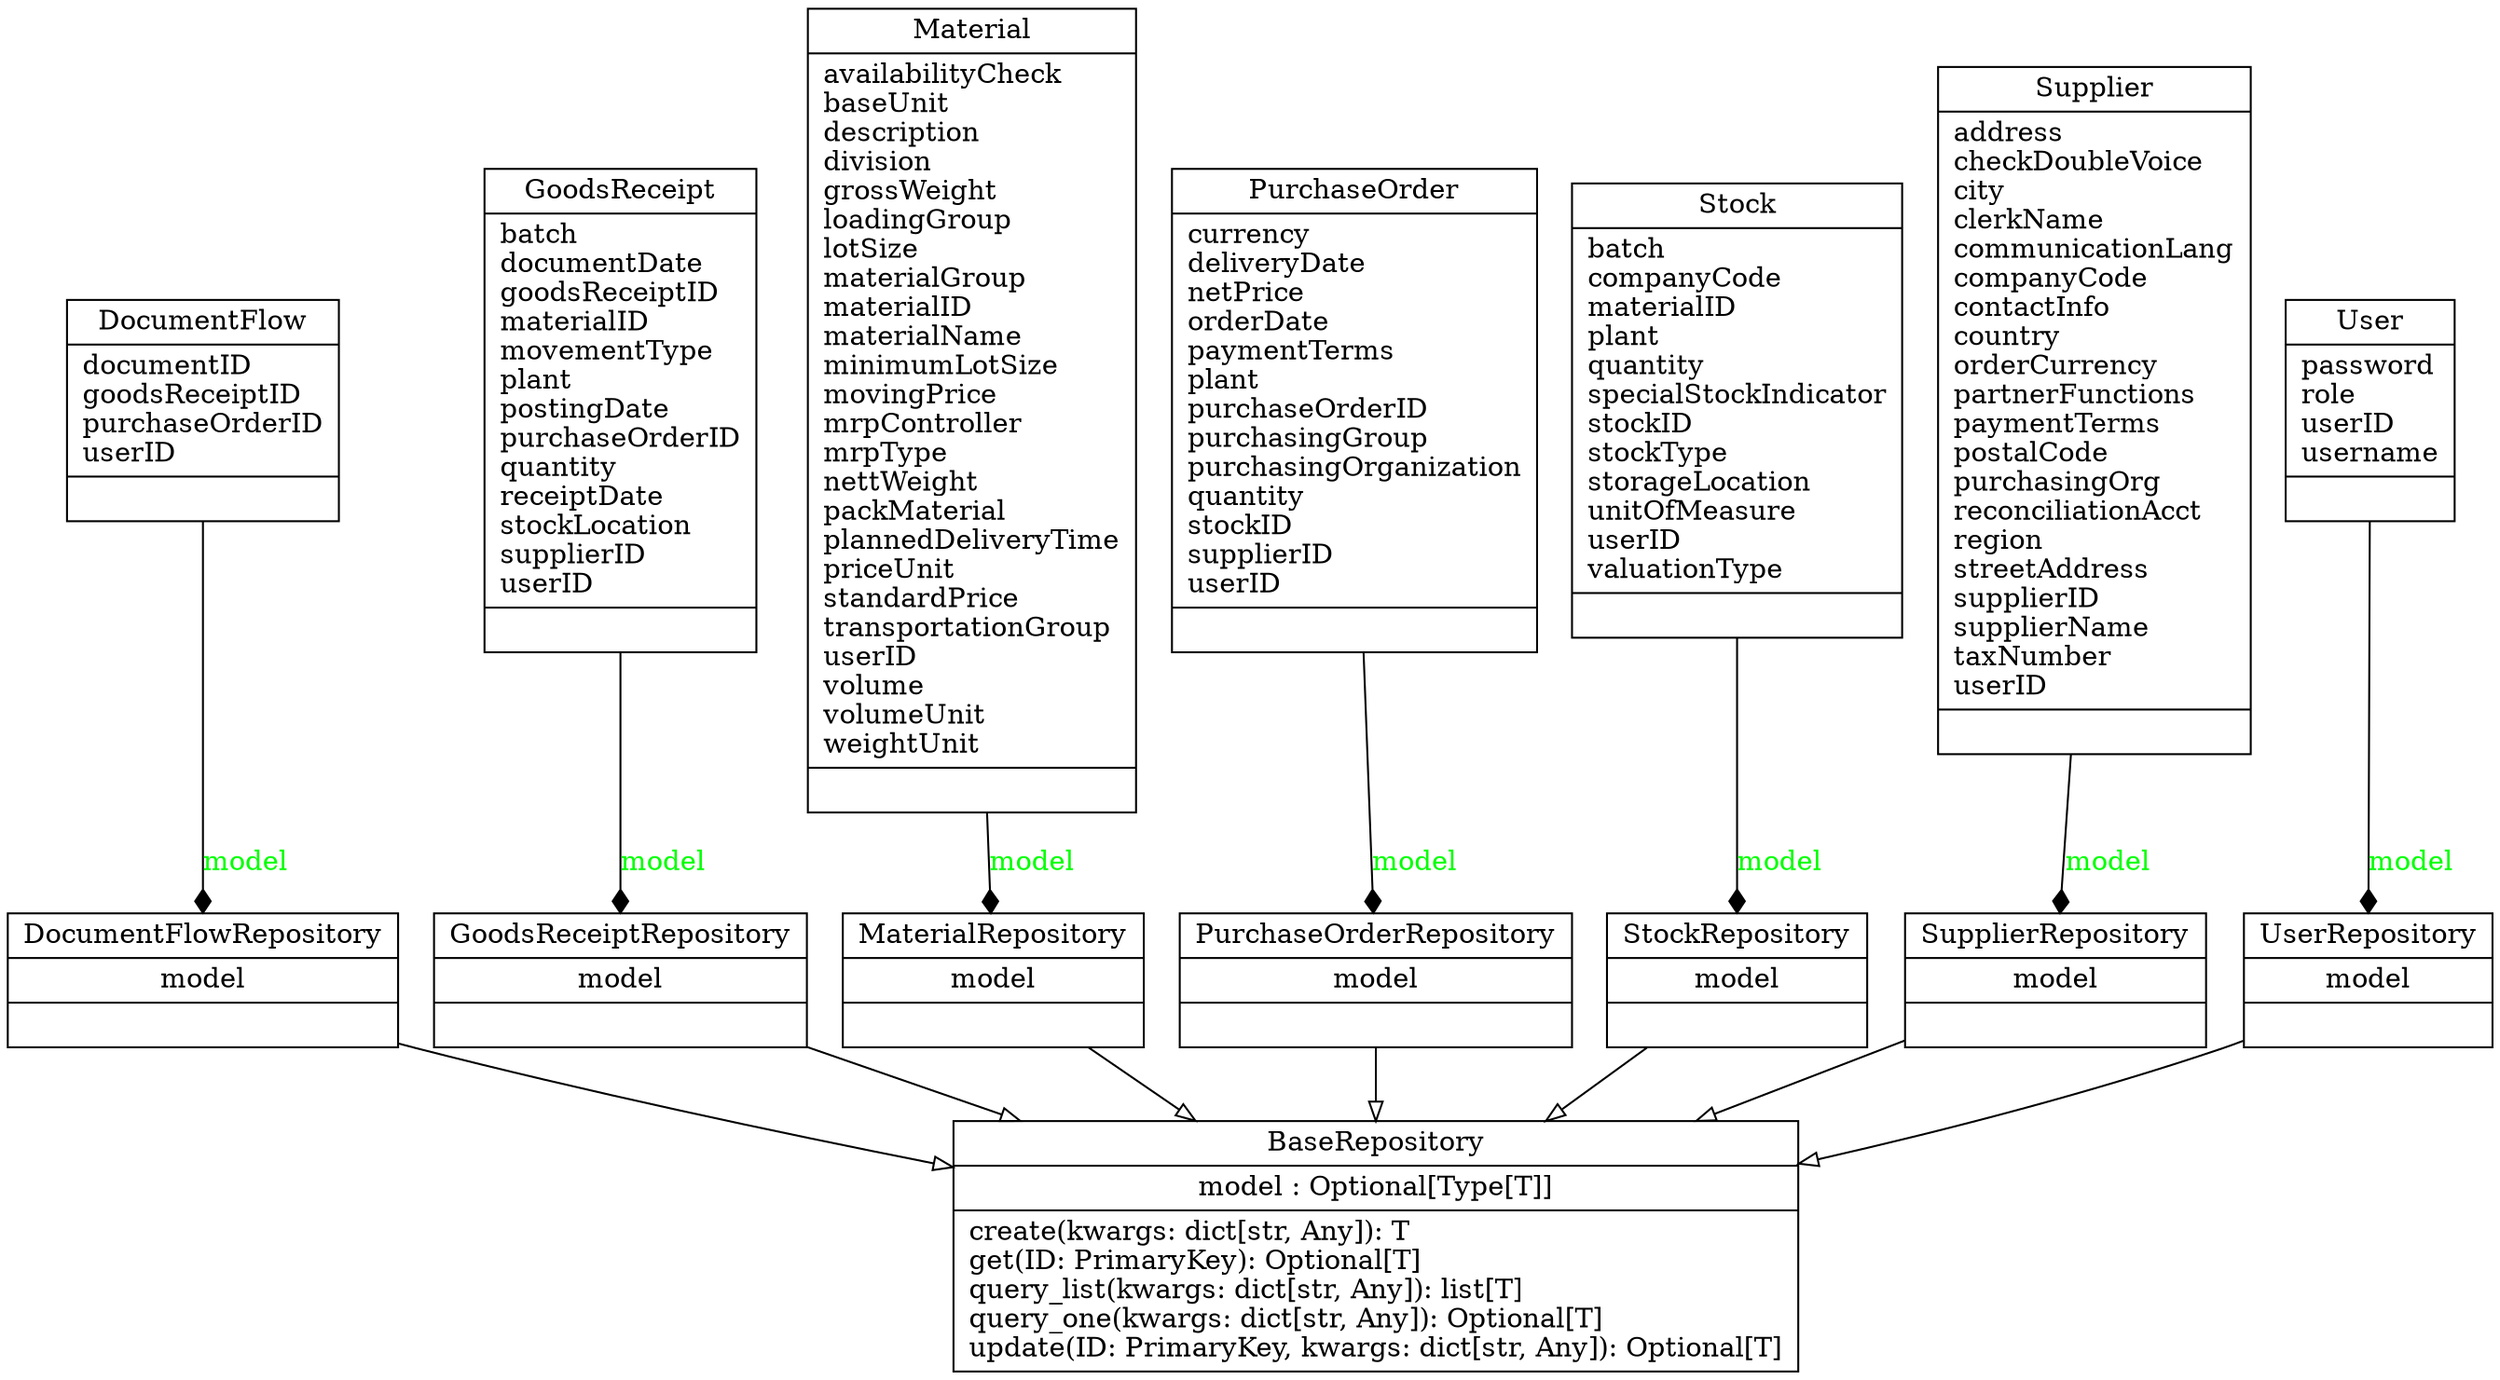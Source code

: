 digraph "classes_backend" {
"backend.model.repositories.BaseRepository" [color="black", fontcolor="black", label=<{BaseRepository|model : Optional[Type[T]]<br ALIGN="LEFT"/>|create(kwargs: dict[str, Any]): T<br ALIGN="LEFT"/>get(ID: PrimaryKey): Optional[T]<br ALIGN="LEFT"/>query_list(kwargs: dict[str, Any]): list[T]<br ALIGN="LEFT"/>query_one(kwargs: dict[str, Any]): Optional[T]<br ALIGN="LEFT"/>update(ID: PrimaryKey, kwargs: dict[str, Any]): Optional[T]<br ALIGN="LEFT"/>}>, shape="record", style="solid"];
"backend.model.models.DocumentFlow" [color="black", fontcolor="black", label=<{DocumentFlow|documentID<br ALIGN="LEFT"/>goodsReceiptID<br ALIGN="LEFT"/>purchaseOrderID<br ALIGN="LEFT"/>userID<br ALIGN="LEFT"/>|}>, shape="record", style="solid"];
"backend.model.repositories.DocumentFlowRepository" [color="black", fontcolor="black", label=<{DocumentFlowRepository|model<br ALIGN="LEFT"/>|}>, shape="record", style="solid"];
"backend.model.models.GoodsReceipt" [color="black", fontcolor="black", label=<{GoodsReceipt|batch<br ALIGN="LEFT"/>documentDate<br ALIGN="LEFT"/>goodsReceiptID<br ALIGN="LEFT"/>materialID<br ALIGN="LEFT"/>movementType<br ALIGN="LEFT"/>plant<br ALIGN="LEFT"/>postingDate<br ALIGN="LEFT"/>purchaseOrderID<br ALIGN="LEFT"/>quantity<br ALIGN="LEFT"/>receiptDate<br ALIGN="LEFT"/>stockLocation<br ALIGN="LEFT"/>supplierID<br ALIGN="LEFT"/>userID<br ALIGN="LEFT"/>|}>, shape="record", style="solid"];
"backend.model.repositories.GoodsReceiptRepository" [color="black", fontcolor="black", label=<{GoodsReceiptRepository|model<br ALIGN="LEFT"/>|}>, shape="record", style="solid"];
"backend.model.models.Material" [color="black", fontcolor="black", label=<{Material|availabilityCheck<br ALIGN="LEFT"/>baseUnit<br ALIGN="LEFT"/>description<br ALIGN="LEFT"/>division<br ALIGN="LEFT"/>grossWeight<br ALIGN="LEFT"/>loadingGroup<br ALIGN="LEFT"/>lotSize<br ALIGN="LEFT"/>materialGroup<br ALIGN="LEFT"/>materialID<br ALIGN="LEFT"/>materialName<br ALIGN="LEFT"/>minimumLotSize<br ALIGN="LEFT"/>movingPrice<br ALIGN="LEFT"/>mrpController<br ALIGN="LEFT"/>mrpType<br ALIGN="LEFT"/>nettWeight<br ALIGN="LEFT"/>packMaterial<br ALIGN="LEFT"/>plannedDeliveryTime<br ALIGN="LEFT"/>priceUnit<br ALIGN="LEFT"/>standardPrice<br ALIGN="LEFT"/>transportationGroup<br ALIGN="LEFT"/>userID<br ALIGN="LEFT"/>volume<br ALIGN="LEFT"/>volumeUnit<br ALIGN="LEFT"/>weightUnit<br ALIGN="LEFT"/>|}>, shape="record", style="solid"];
"backend.model.repositories.MaterialRepository" [color="black", fontcolor="black", label=<{MaterialRepository|model<br ALIGN="LEFT"/>|}>, shape="record", style="solid"];
"backend.model.models.PurchaseOrder" [color="black", fontcolor="black", label=<{PurchaseOrder|currency<br ALIGN="LEFT"/>deliveryDate<br ALIGN="LEFT"/>netPrice<br ALIGN="LEFT"/>orderDate<br ALIGN="LEFT"/>paymentTerms<br ALIGN="LEFT"/>plant<br ALIGN="LEFT"/>purchaseOrderID<br ALIGN="LEFT"/>purchasingGroup<br ALIGN="LEFT"/>purchasingOrganization<br ALIGN="LEFT"/>quantity<br ALIGN="LEFT"/>stockID<br ALIGN="LEFT"/>supplierID<br ALIGN="LEFT"/>userID<br ALIGN="LEFT"/>|}>, shape="record", style="solid"];
"backend.model.repositories.PurchaseOrderRepository" [color="black", fontcolor="black", label=<{PurchaseOrderRepository|model<br ALIGN="LEFT"/>|}>, shape="record", style="solid"];
"backend.model.models.Stock" [color="black", fontcolor="black", label=<{Stock|batch<br ALIGN="LEFT"/>companyCode<br ALIGN="LEFT"/>materialID<br ALIGN="LEFT"/>plant<br ALIGN="LEFT"/>quantity<br ALIGN="LEFT"/>specialStockIndicator<br ALIGN="LEFT"/>stockID<br ALIGN="LEFT"/>stockType<br ALIGN="LEFT"/>storageLocation<br ALIGN="LEFT"/>unitOfMeasure<br ALIGN="LEFT"/>userID<br ALIGN="LEFT"/>valuationType<br ALIGN="LEFT"/>|}>, shape="record", style="solid"];
"backend.model.repositories.StockRepository" [color="black", fontcolor="black", label=<{StockRepository|model<br ALIGN="LEFT"/>|}>, shape="record", style="solid"];
"backend.model.models.Supplier" [color="black", fontcolor="black", label=<{Supplier|address<br ALIGN="LEFT"/>checkDoubleVoice<br ALIGN="LEFT"/>city<br ALIGN="LEFT"/>clerkName<br ALIGN="LEFT"/>communicationLang<br ALIGN="LEFT"/>companyCode<br ALIGN="LEFT"/>contactInfo<br ALIGN="LEFT"/>country<br ALIGN="LEFT"/>orderCurrency<br ALIGN="LEFT"/>partnerFunctions<br ALIGN="LEFT"/>paymentTerms<br ALIGN="LEFT"/>postalCode<br ALIGN="LEFT"/>purchasingOrg<br ALIGN="LEFT"/>reconciliationAcct<br ALIGN="LEFT"/>region<br ALIGN="LEFT"/>streetAddress<br ALIGN="LEFT"/>supplierID<br ALIGN="LEFT"/>supplierName<br ALIGN="LEFT"/>taxNumber<br ALIGN="LEFT"/>userID<br ALIGN="LEFT"/>|}>, shape="record", style="solid"];
"backend.model.repositories.SupplierRepository" [color="black", fontcolor="black", label=<{SupplierRepository|model<br ALIGN="LEFT"/>|}>, shape="record", style="solid"];
"backend.model.models.User" [color="black", fontcolor="black", label=<{User|password<br ALIGN="LEFT"/>role<br ALIGN="LEFT"/>userID<br ALIGN="LEFT"/>username<br ALIGN="LEFT"/>|}>, shape="record", style="solid"];
"backend.model.repositories.UserRepository" [color="black", fontcolor="black", label=<{UserRepository|model<br ALIGN="LEFT"/>|}>, shape="record", style="solid"];
"backend.model.repositories.DocumentFlowRepository" -> "backend.model.repositories.BaseRepository" [arrowhead="empty", arrowtail="none"];
"backend.model.repositories.GoodsReceiptRepository" -> "backend.model.repositories.BaseRepository" [arrowhead="empty", arrowtail="none"];
"backend.model.repositories.MaterialRepository" -> "backend.model.repositories.BaseRepository" [arrowhead="empty", arrowtail="none"];
"backend.model.repositories.PurchaseOrderRepository" -> "backend.model.repositories.BaseRepository" [arrowhead="empty", arrowtail="none"];
"backend.model.repositories.StockRepository" -> "backend.model.repositories.BaseRepository" [arrowhead="empty", arrowtail="none"];
"backend.model.repositories.SupplierRepository" -> "backend.model.repositories.BaseRepository" [arrowhead="empty", arrowtail="none"];
"backend.model.repositories.UserRepository" -> "backend.model.repositories.BaseRepository" [arrowhead="empty", arrowtail="none"];
"backend.model.models.DocumentFlow" -> "backend.model.repositories.DocumentFlowRepository" [arrowhead="diamond", arrowtail="none", fontcolor="green", label="model", style="solid"];
"backend.model.models.GoodsReceipt" -> "backend.model.repositories.GoodsReceiptRepository" [arrowhead="diamond", arrowtail="none", fontcolor="green", label="model", style="solid"];
"backend.model.models.Material" -> "backend.model.repositories.MaterialRepository" [arrowhead="diamond", arrowtail="none", fontcolor="green", label="model", style="solid"];
"backend.model.models.PurchaseOrder" -> "backend.model.repositories.PurchaseOrderRepository" [arrowhead="diamond", arrowtail="none", fontcolor="green", label="model", style="solid"];
"backend.model.models.Stock" -> "backend.model.repositories.StockRepository" [arrowhead="diamond", arrowtail="none", fontcolor="green", label="model", style="solid"];
"backend.model.models.Supplier" -> "backend.model.repositories.SupplierRepository" [arrowhead="diamond", arrowtail="none", fontcolor="green", label="model", style="solid"];
"backend.model.models.User" -> "backend.model.repositories.UserRepository" [arrowhead="diamond", arrowtail="none", fontcolor="green", label="model", style="solid"];
}
